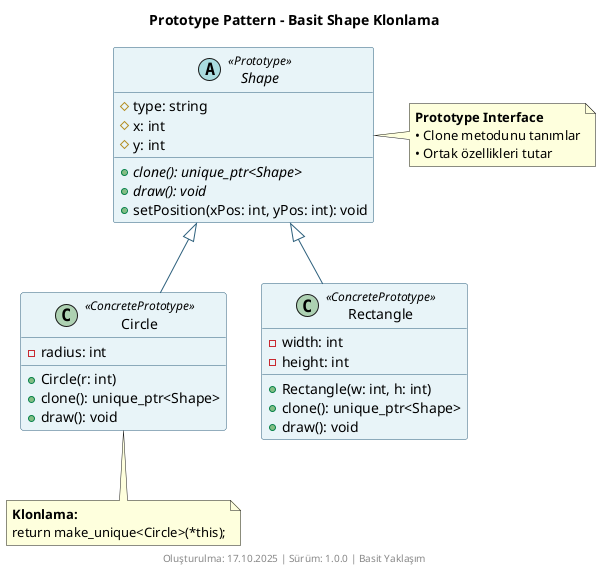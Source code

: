 @startuml shape-prototype-simple
/'
 * @file shape-prototype-simple.puml
 * @brief basit shape klonlama prototype pattern class diyagramı
 * @author Muhammed Kayra Bulut
 * @date 17.10.2025
 * @version 1.0.0
 * 
 * @description temel geometrik şekillerin klonlanması için
 *              basit prototype pattern uygulaması
 '/

title Prototype Pattern - Basit Shape Klonlama

skinparam backgroundColor #FFFFFF
skinparam shadowing false

skinparam class {
    BackgroundColor #E8F4F8
    BorderColor #2C5F7C
    ArrowColor #2C5F7C
}

abstract class Shape <<Prototype>> {
    # type: string
    # x: int
    # y: int
    __
    + {abstract} clone(): unique_ptr<Shape>
    + {abstract} draw(): void
    + setPosition(xPos: int, yPos: int): void
}

class Circle <<ConcretePrototype>> {
    - radius: int
    __
    + Circle(r: int)
    + clone(): unique_ptr<Shape>
    + draw(): void
}

class Rectangle <<ConcretePrototype>> {
    - width: int
    - height: int
    __
    + Rectangle(w: int, h: int)
    + clone(): unique_ptr<Shape>
    + draw(): void
}

Shape <|-- Circle
Shape <|-- Rectangle

note right of Shape
  **Prototype Interface**
  • Clone metodunu tanımlar
  • Ortak özellikleri tutar
end note

note bottom of Circle
  **Klonlama:**
  return make_unique<Circle>(*this);
end note

footer Oluşturulma: 17.10.2025 | Sürüm: 1.0.0 | Basit Yaklaşım

@enduml
